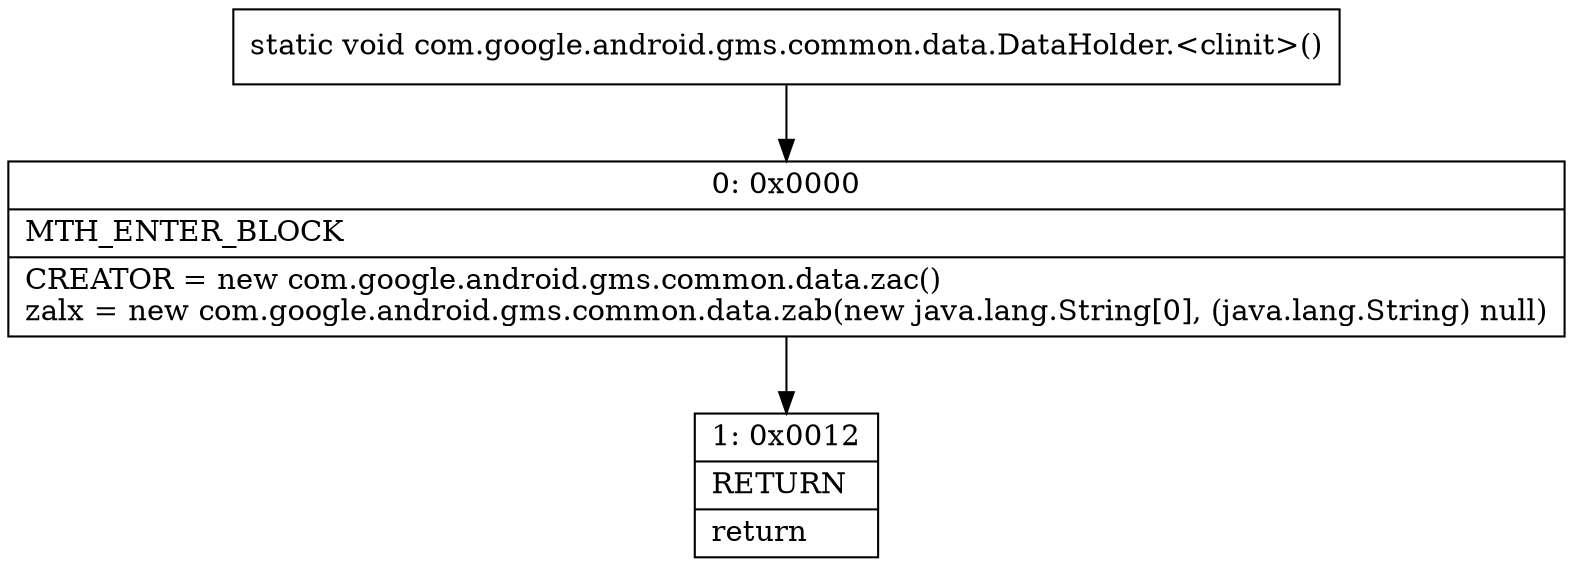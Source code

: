 digraph "CFG forcom.google.android.gms.common.data.DataHolder.\<clinit\>()V" {
Node_0 [shape=record,label="{0\:\ 0x0000|MTH_ENTER_BLOCK\l|CREATOR = new com.google.android.gms.common.data.zac()\lzalx = new com.google.android.gms.common.data.zab(new java.lang.String[0], (java.lang.String) null)\l}"];
Node_1 [shape=record,label="{1\:\ 0x0012|RETURN\l|return\l}"];
MethodNode[shape=record,label="{static void com.google.android.gms.common.data.DataHolder.\<clinit\>() }"];
MethodNode -> Node_0;
Node_0 -> Node_1;
}

